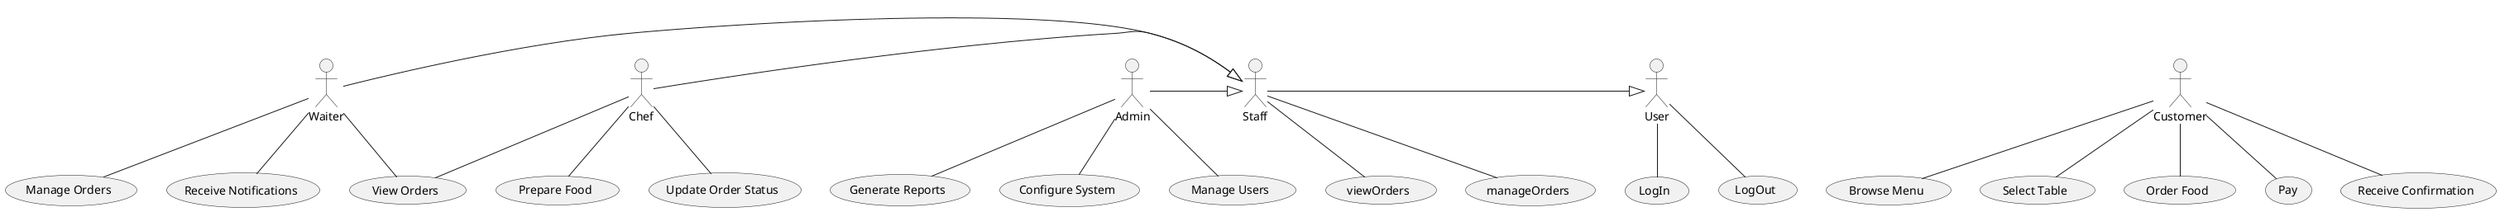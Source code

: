 @startuml
actor User
actor Staff

actor Customer
actor Waiter
actor Chef
actor Admin
'left to right direction


Staff -- (viewOrders)
Staff -- (manageOrders)

User -- (LogIn)
User -- (LogOut)


Waiter -- (View Orders)
Waiter -- (Manage Orders)
Waiter -- (Receive Notifications)


Chef -- (View Orders)
Chef -- (Prepare Food)
Chef -- (Update Order Status)

Admin -- (Configure System)
Admin -- (Manage Users)
Admin -- (Generate Reports)


Waiter -|> Staff
Chef -|> Staff
Admin -|> Staff
Staff -|> User


Customer -- (Browse Menu)
Customer -- (Select Table)
Customer -- (Order Food)
Customer -- (Pay)
Customer -- (Receive Confirmation)
















@enduml